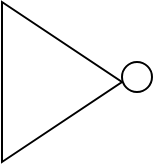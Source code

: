 <mxfile version="24.2.1" type="github">
  <diagram name="Page-1" id="b8E182peJ3MSCpdeyeZe">
    <mxGraphModel dx="954" dy="626" grid="1" gridSize="10" guides="1" tooltips="1" connect="1" arrows="1" fold="1" page="1" pageScale="1" pageWidth="850" pageHeight="1100" math="0" shadow="0">
      <root>
        <mxCell id="0" />
        <mxCell id="1" parent="0" />
        <mxCell id="I0zyQE7dbN1XL3Iyqfy3-1" value="" style="triangle;whiteSpace=wrap;html=1;" vertex="1" parent="1">
          <mxGeometry x="250" y="300" width="60" height="80" as="geometry" />
        </mxCell>
        <mxCell id="I0zyQE7dbN1XL3Iyqfy3-2" value="" style="ellipse;whiteSpace=wrap;html=1;aspect=fixed;" vertex="1" parent="1">
          <mxGeometry x="310" y="330" width="15" height="15" as="geometry" />
        </mxCell>
      </root>
    </mxGraphModel>
  </diagram>
</mxfile>
